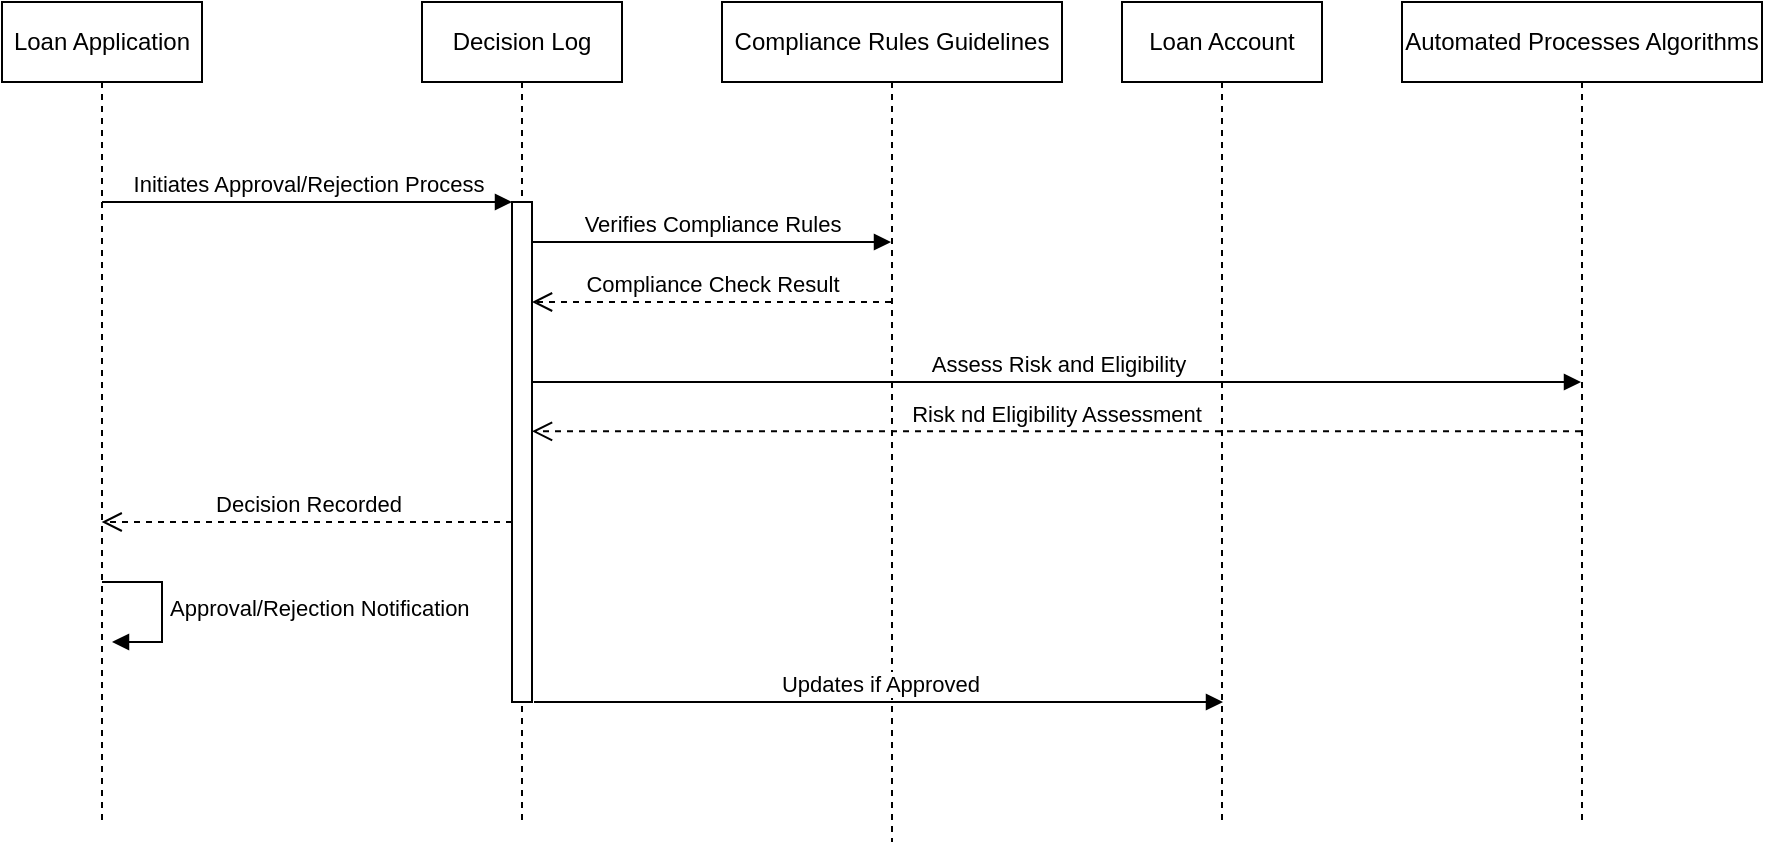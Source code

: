 <mxfile version="22.1.16" type="github">
  <diagram name="Page-1" id="41Nxb8wvCQj7rXxdexHx">
    <mxGraphModel dx="1518" dy="655" grid="1" gridSize="10" guides="1" tooltips="1" connect="1" arrows="1" fold="1" page="1" pageScale="1" pageWidth="850" pageHeight="1100" math="0" shadow="0">
      <root>
        <mxCell id="0" />
        <mxCell id="1" parent="0" />
        <mxCell id="Ai-HHunWWaO1HCi81pSj-3" value="Loan Application" style="shape=umlLifeline;perimeter=lifelinePerimeter;whiteSpace=wrap;html=1;container=1;dropTarget=0;collapsible=0;recursiveResize=0;outlineConnect=0;portConstraint=eastwest;newEdgeStyle={&quot;curved&quot;:0,&quot;rounded&quot;:0};" vertex="1" parent="1">
          <mxGeometry x="40" y="40" width="100" height="410" as="geometry" />
        </mxCell>
        <mxCell id="Ai-HHunWWaO1HCi81pSj-18" value="Approval/Rejection Notification" style="html=1;align=left;spacingLeft=2;endArrow=block;rounded=0;edgeStyle=orthogonalEdgeStyle;curved=0;rounded=0;" edge="1" parent="Ai-HHunWWaO1HCi81pSj-3">
          <mxGeometry relative="1" as="geometry">
            <mxPoint x="50" y="290" as="sourcePoint" />
            <Array as="points">
              <mxPoint x="80" y="320" />
            </Array>
            <mxPoint x="55" y="320" as="targetPoint" />
          </mxGeometry>
        </mxCell>
        <mxCell id="Ai-HHunWWaO1HCi81pSj-4" value="Decision Log" style="shape=umlLifeline;perimeter=lifelinePerimeter;whiteSpace=wrap;html=1;container=1;dropTarget=0;collapsible=0;recursiveResize=0;outlineConnect=0;portConstraint=eastwest;newEdgeStyle={&quot;curved&quot;:0,&quot;rounded&quot;:0};" vertex="1" parent="1">
          <mxGeometry x="250" y="40" width="100" height="410" as="geometry" />
        </mxCell>
        <mxCell id="Ai-HHunWWaO1HCi81pSj-5" value="" style="html=1;points=[[0,0,0,0,5],[0,1,0,0,-5],[1,0,0,0,5],[1,1,0,0,-5]];perimeter=orthogonalPerimeter;outlineConnect=0;targetShapes=umlLifeline;portConstraint=eastwest;newEdgeStyle={&quot;curved&quot;:0,&quot;rounded&quot;:0};" vertex="1" parent="Ai-HHunWWaO1HCi81pSj-4">
          <mxGeometry x="45" y="100" width="10" height="250" as="geometry" />
        </mxCell>
        <mxCell id="Ai-HHunWWaO1HCi81pSj-6" value="Initiates Approval/Rejection Process" style="html=1;verticalAlign=bottom;endArrow=block;curved=0;rounded=0;" edge="1" parent="1" target="Ai-HHunWWaO1HCi81pSj-5">
          <mxGeometry width="80" relative="1" as="geometry">
            <mxPoint x="90" y="140" as="sourcePoint" />
            <mxPoint x="170" y="140" as="targetPoint" />
          </mxGeometry>
        </mxCell>
        <mxCell id="Ai-HHunWWaO1HCi81pSj-7" value="Compliance Rules Guidelines" style="shape=umlLifeline;perimeter=lifelinePerimeter;whiteSpace=wrap;html=1;container=1;dropTarget=0;collapsible=0;recursiveResize=0;outlineConnect=0;portConstraint=eastwest;newEdgeStyle={&quot;curved&quot;:0,&quot;rounded&quot;:0};" vertex="1" parent="1">
          <mxGeometry x="400" y="40" width="170" height="420" as="geometry" />
        </mxCell>
        <mxCell id="Ai-HHunWWaO1HCi81pSj-8" value="Verifies Compliance Rules" style="html=1;verticalAlign=bottom;endArrow=block;curved=0;rounded=0;" edge="1" parent="1">
          <mxGeometry width="80" relative="1" as="geometry">
            <mxPoint x="305" y="160" as="sourcePoint" />
            <mxPoint x="484.5" y="160" as="targetPoint" />
          </mxGeometry>
        </mxCell>
        <mxCell id="Ai-HHunWWaO1HCi81pSj-11" value="Compliance Check Result" style="html=1;verticalAlign=bottom;endArrow=open;dashed=1;endSize=8;curved=0;rounded=0;" edge="1" parent="1">
          <mxGeometry relative="1" as="geometry">
            <mxPoint x="484.5" y="190" as="sourcePoint" />
            <mxPoint x="305.0" y="190" as="targetPoint" />
          </mxGeometry>
        </mxCell>
        <mxCell id="Ai-HHunWWaO1HCi81pSj-12" value="Loan Account" style="shape=umlLifeline;perimeter=lifelinePerimeter;whiteSpace=wrap;html=1;container=1;dropTarget=0;collapsible=0;recursiveResize=0;outlineConnect=0;portConstraint=eastwest;newEdgeStyle={&quot;curved&quot;:0,&quot;rounded&quot;:0};" vertex="1" parent="1">
          <mxGeometry x="600" y="40" width="100" height="410" as="geometry" />
        </mxCell>
        <mxCell id="Ai-HHunWWaO1HCi81pSj-13" value="Automated Processes Algorithms" style="shape=umlLifeline;perimeter=lifelinePerimeter;whiteSpace=wrap;html=1;container=1;dropTarget=0;collapsible=0;recursiveResize=0;outlineConnect=0;portConstraint=eastwest;newEdgeStyle={&quot;curved&quot;:0,&quot;rounded&quot;:0};" vertex="1" parent="1">
          <mxGeometry x="740" y="40" width="180" height="410" as="geometry" />
        </mxCell>
        <mxCell id="Ai-HHunWWaO1HCi81pSj-14" value="Assess Risk and Eligibility" style="html=1;verticalAlign=bottom;endArrow=block;curved=0;rounded=0;" edge="1" parent="1">
          <mxGeometry width="80" relative="1" as="geometry">
            <mxPoint x="305" y="230" as="sourcePoint" />
            <mxPoint x="829.5" y="230" as="targetPoint" />
          </mxGeometry>
        </mxCell>
        <mxCell id="Ai-HHunWWaO1HCi81pSj-15" value="Risk nd Eligibility Assessment" style="html=1;verticalAlign=bottom;endArrow=open;dashed=1;endSize=8;curved=0;rounded=0;" edge="1" parent="1">
          <mxGeometry relative="1" as="geometry">
            <mxPoint x="829.5" y="254.67" as="sourcePoint" />
            <mxPoint x="305" y="254.67" as="targetPoint" />
          </mxGeometry>
        </mxCell>
        <mxCell id="Ai-HHunWWaO1HCi81pSj-16" value="Decision Recorded" style="html=1;verticalAlign=bottom;endArrow=open;dashed=1;endSize=8;curved=0;rounded=0;" edge="1" parent="1">
          <mxGeometry relative="1" as="geometry">
            <mxPoint x="295" y="300" as="sourcePoint" />
            <mxPoint x="89.833" y="300" as="targetPoint" />
          </mxGeometry>
        </mxCell>
        <mxCell id="Ai-HHunWWaO1HCi81pSj-19" value="Updates if Approved" style="html=1;verticalAlign=bottom;endArrow=block;curved=0;rounded=0;" edge="1" parent="1">
          <mxGeometry width="80" relative="1" as="geometry">
            <mxPoint x="306" y="390" as="sourcePoint" />
            <mxPoint x="650.5" y="390" as="targetPoint" />
            <Array as="points">
              <mxPoint x="351" y="390" />
            </Array>
          </mxGeometry>
        </mxCell>
      </root>
    </mxGraphModel>
  </diagram>
</mxfile>
